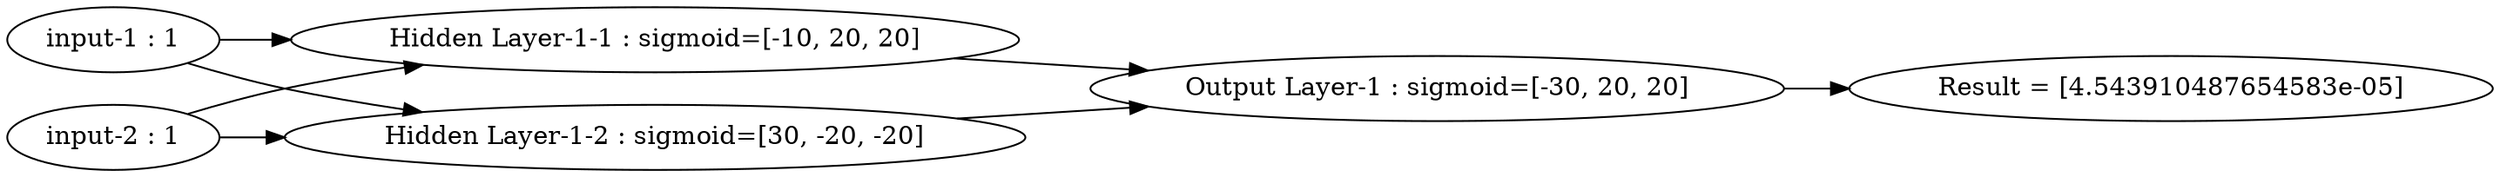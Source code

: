 digraph {
	graph [rankdir=LR]
	"input-1" [label="input-1 : 1"]
	"input-2" [label="input-2 : 1"]
	"Hidden Layer-1-1" [label="Hidden Layer-1-1 : sigmoid=[-10, 20, 20]"]
	"Hidden Layer-1-2" [label="Hidden Layer-1-2 : sigmoid=[30, -20, -20]"]
	"Output Layer-1" [label="Output Layer-1 : sigmoid=[-30, 20, 20]"]
	result [label="Result = [4.543910487654583e-05]"]
	"input-1" -> "Hidden Layer-1-1"
	"input-2" -> "Hidden Layer-1-1"
	"input-1" -> "Hidden Layer-1-2"
	"input-2" -> "Hidden Layer-1-2"
	"Hidden Layer-1-1" -> "Output Layer-1"
	"Hidden Layer-1-2" -> "Output Layer-1"
	"Output Layer-1" -> result
}
